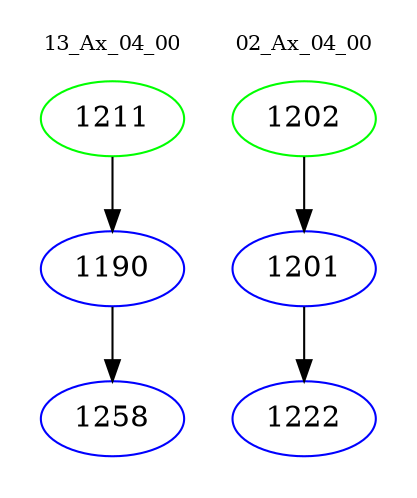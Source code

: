 digraph{
subgraph cluster_0 {
color = white
label = "13_Ax_04_00";
fontsize=10;
T0_1211 [label="1211", color="green"]
T0_1211 -> T0_1190 [color="black"]
T0_1190 [label="1190", color="blue"]
T0_1190 -> T0_1258 [color="black"]
T0_1258 [label="1258", color="blue"]
}
subgraph cluster_1 {
color = white
label = "02_Ax_04_00";
fontsize=10;
T1_1202 [label="1202", color="green"]
T1_1202 -> T1_1201 [color="black"]
T1_1201 [label="1201", color="blue"]
T1_1201 -> T1_1222 [color="black"]
T1_1222 [label="1222", color="blue"]
}
}
